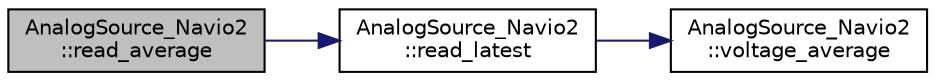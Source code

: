 digraph "AnalogSource_Navio2::read_average"
{
 // INTERACTIVE_SVG=YES
  edge [fontname="Helvetica",fontsize="10",labelfontname="Helvetica",labelfontsize="10"];
  node [fontname="Helvetica",fontsize="10",shape=record];
  rankdir="LR";
  Node1 [label="AnalogSource_Navio2\l::read_average",height=0.2,width=0.4,color="black", fillcolor="grey75", style="filled", fontcolor="black"];
  Node1 -> Node2 [color="midnightblue",fontsize="10",style="solid",fontname="Helvetica"];
  Node2 [label="AnalogSource_Navio2\l::read_latest",height=0.2,width=0.4,color="black", fillcolor="white", style="filled",URL="$classAnalogSource__Navio2.html#af17d76cdc320171fbafec8dc876e2392"];
  Node2 -> Node3 [color="midnightblue",fontsize="10",style="solid",fontname="Helvetica"];
  Node3 [label="AnalogSource_Navio2\l::voltage_average",height=0.2,width=0.4,color="black", fillcolor="white", style="filled",URL="$classAnalogSource__Navio2.html#afc06395cb62012f8f0d04171b3b5b479"];
}
